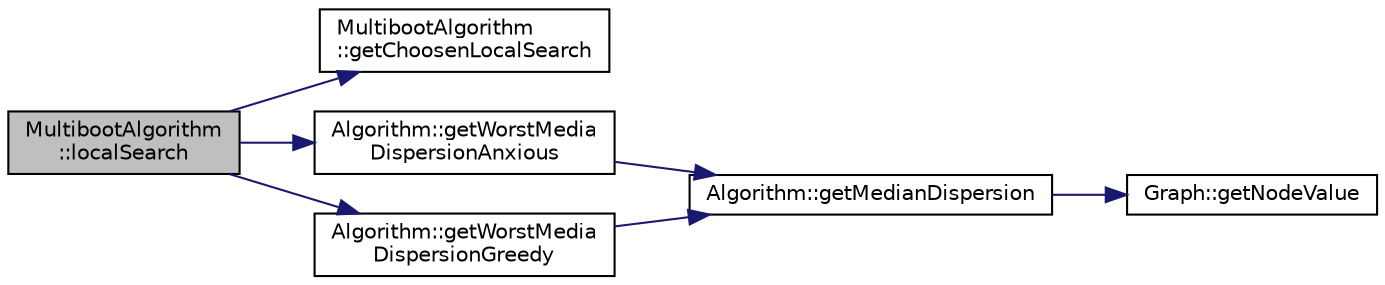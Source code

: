 digraph "MultibootAlgorithm::localSearch"
{
 // LATEX_PDF_SIZE
  edge [fontname="Helvetica",fontsize="10",labelfontname="Helvetica",labelfontsize="10"];
  node [fontname="Helvetica",fontsize="10",shape=record];
  rankdir="LR";
  Node1 [label="MultibootAlgorithm\l::localSearch",height=0.2,width=0.4,color="black", fillcolor="grey75", style="filled", fontcolor="black",tooltip="Representa la búsqueda local greedy."];
  Node1 -> Node2 [color="midnightblue",fontsize="10",style="solid",fontname="Helvetica"];
  Node2 [label="MultibootAlgorithm\l::getChoosenLocalSearch",height=0.2,width=0.4,color="black", fillcolor="white", style="filled",URL="$class_multiboot_algorithm.html#a02a958037ce7775775f47f9ffb01a9dc",tooltip="Devuelve la búsqueda local que se ha seleccionado."];
  Node1 -> Node3 [color="midnightblue",fontsize="10",style="solid",fontname="Helvetica"];
  Node3 [label="Algorithm::getWorstMedia\lDispersionAnxious",height=0.2,width=0.4,color="black", fillcolor="white", style="filled",URL="$class_algorithm.html#a9ba2b3302571277bac3eeb1070cf3cb2",tooltip="Esta funcion se va a encargar de devolver el valor peor de la dispersión media, se aplica de forma an..."];
  Node3 -> Node4 [color="midnightblue",fontsize="10",style="solid",fontname="Helvetica"];
  Node4 [label="Algorithm::getMedianDispersion",height=0.2,width=0.4,color="black", fillcolor="white", style="filled",URL="$class_algorithm.html#a675939191b1136107cd43634d6c9df18",tooltip="Este método se encarga de determinar la dispersión media, que se define por: Σi,j∈S d(i,..."];
  Node4 -> Node5 [color="midnightblue",fontsize="10",style="solid",fontname="Helvetica"];
  Node5 [label="Graph::getNodeValue",height=0.2,width=0.4,color="black", fillcolor="white", style="filled",URL="$class_graph.html#ae20c9adb9e7aa7773656d6d6fbdaa5e1",tooltip="Se encarga de devolver el valor de la distancia que hay entre el nodo position."];
  Node1 -> Node6 [color="midnightblue",fontsize="10",style="solid",fontname="Helvetica"];
  Node6 [label="Algorithm::getWorstMedia\lDispersionGreedy",height=0.2,width=0.4,color="black", fillcolor="white", style="filled",URL="$class_algorithm.html#a94433d3be0e1f212f4fb5ea6a360d528",tooltip="Esta funcion se va a encargar de devolver el valor peor de la dispersión media, se aplica de forma gr..."];
  Node6 -> Node4 [color="midnightblue",fontsize="10",style="solid",fontname="Helvetica"];
}
